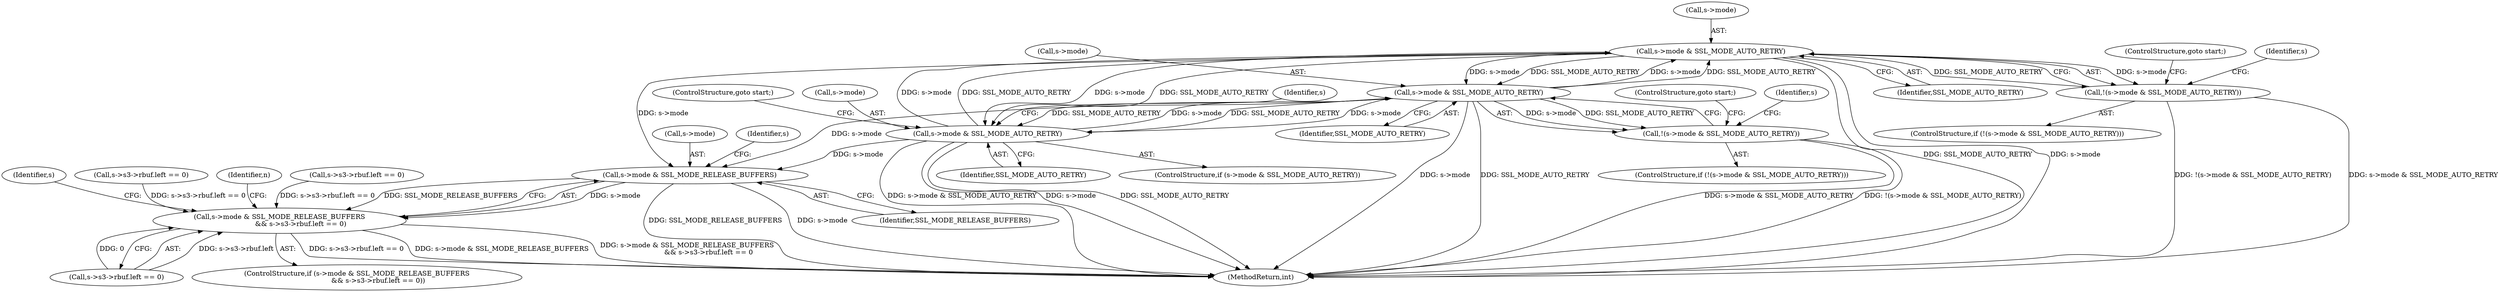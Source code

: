 digraph "0_openssl_e9bbefbf0f24c57645e7ad6a5a71ae649d18ac8e_0@pointer" {
"1001384" [label="(Call,s->mode & SSL_MODE_AUTO_RETRY)"];
"1000842" [label="(Call,s->mode & SSL_MODE_AUTO_RETRY)"];
"1001384" [label="(Call,s->mode & SSL_MODE_AUTO_RETRY)"];
"1000618" [label="(Call,s->mode & SSL_MODE_AUTO_RETRY)"];
"1000502" [label="(Call,s->mode & SSL_MODE_RELEASE_BUFFERS)"];
"1000501" [label="(Call,s->mode & SSL_MODE_RELEASE_BUFFERS\n                    && s->s3->rbuf.left == 0)"];
"1000841" [label="(Call,!(s->mode & SSL_MODE_AUTO_RETRY))"];
"1001383" [label="(Call,!(s->mode & SSL_MODE_AUTO_RETRY))"];
"1000849" [label="(Call,s->s3->rbuf.left == 0)"];
"1000503" [label="(Call,s->mode)"];
"1000846" [label="(Identifier,SSL_MODE_AUTO_RETRY)"];
"1000842" [label="(Call,s->mode & SSL_MODE_AUTO_RETRY)"];
"1000500" [label="(ControlStructure,if (s->mode & SSL_MODE_RELEASE_BUFFERS\n                    && s->s3->rbuf.left == 0))"];
"1000617" [label="(ControlStructure,if (s->mode & SSL_MODE_AUTO_RETRY))"];
"1001388" [label="(Identifier,SSL_MODE_AUTO_RETRY)"];
"1000622" [label="(Identifier,SSL_MODE_AUTO_RETRY)"];
"1000618" [label="(Call,s->mode & SSL_MODE_AUTO_RETRY)"];
"1000517" [label="(Identifier,s)"];
"1001418" [label="(ControlStructure,goto start;)"];
"1000840" [label="(ControlStructure,if (!(s->mode & SSL_MODE_AUTO_RETRY)))"];
"1001395" [label="(Identifier,s)"];
"1001383" [label="(Call,!(s->mode & SSL_MODE_AUTO_RETRY))"];
"1000502" [label="(Call,s->mode & SSL_MODE_RELEASE_BUFFERS)"];
"1001385" [label="(Call,s->mode)"];
"1000626" [label="(Identifier,s)"];
"1000876" [label="(ControlStructure,goto start;)"];
"1000501" [label="(Call,s->mode & SSL_MODE_RELEASE_BUFFERS\n                    && s->s3->rbuf.left == 0)"];
"1000511" [label="(Identifier,s)"];
"1000853" [label="(Identifier,s)"];
"1001382" [label="(ControlStructure,if (!(s->mode & SSL_MODE_AUTO_RETRY)))"];
"1000841" [label="(Call,!(s->mode & SSL_MODE_AUTO_RETRY))"];
"1000843" [label="(Call,s->mode)"];
"1000506" [label="(Identifier,SSL_MODE_RELEASE_BUFFERS)"];
"1001522" [label="(MethodReturn,int)"];
"1000623" [label="(ControlStructure,goto start;)"];
"1001384" [label="(Call,s->mode & SSL_MODE_AUTO_RETRY)"];
"1000619" [label="(Call,s->mode)"];
"1000507" [label="(Call,s->s3->rbuf.left == 0)"];
"1001391" [label="(Call,s->s3->rbuf.left == 0)"];
"1000519" [label="(Identifier,n)"];
"1001384" -> "1001383"  [label="AST: "];
"1001384" -> "1001388"  [label="CFG: "];
"1001385" -> "1001384"  [label="AST: "];
"1001388" -> "1001384"  [label="AST: "];
"1001383" -> "1001384"  [label="CFG: "];
"1001384" -> "1001522"  [label="DDG: SSL_MODE_AUTO_RETRY"];
"1001384" -> "1001522"  [label="DDG: s->mode"];
"1001384" -> "1000502"  [label="DDG: s->mode"];
"1001384" -> "1000618"  [label="DDG: s->mode"];
"1001384" -> "1000618"  [label="DDG: SSL_MODE_AUTO_RETRY"];
"1001384" -> "1000842"  [label="DDG: s->mode"];
"1001384" -> "1000842"  [label="DDG: SSL_MODE_AUTO_RETRY"];
"1001384" -> "1001383"  [label="DDG: s->mode"];
"1001384" -> "1001383"  [label="DDG: SSL_MODE_AUTO_RETRY"];
"1000842" -> "1001384"  [label="DDG: s->mode"];
"1000842" -> "1001384"  [label="DDG: SSL_MODE_AUTO_RETRY"];
"1000618" -> "1001384"  [label="DDG: s->mode"];
"1000618" -> "1001384"  [label="DDG: SSL_MODE_AUTO_RETRY"];
"1000842" -> "1000841"  [label="AST: "];
"1000842" -> "1000846"  [label="CFG: "];
"1000843" -> "1000842"  [label="AST: "];
"1000846" -> "1000842"  [label="AST: "];
"1000841" -> "1000842"  [label="CFG: "];
"1000842" -> "1001522"  [label="DDG: s->mode"];
"1000842" -> "1001522"  [label="DDG: SSL_MODE_AUTO_RETRY"];
"1000842" -> "1000502"  [label="DDG: s->mode"];
"1000842" -> "1000618"  [label="DDG: s->mode"];
"1000842" -> "1000618"  [label="DDG: SSL_MODE_AUTO_RETRY"];
"1000842" -> "1000841"  [label="DDG: s->mode"];
"1000842" -> "1000841"  [label="DDG: SSL_MODE_AUTO_RETRY"];
"1000618" -> "1000842"  [label="DDG: s->mode"];
"1000618" -> "1000842"  [label="DDG: SSL_MODE_AUTO_RETRY"];
"1000618" -> "1000617"  [label="AST: "];
"1000618" -> "1000622"  [label="CFG: "];
"1000619" -> "1000618"  [label="AST: "];
"1000622" -> "1000618"  [label="AST: "];
"1000623" -> "1000618"  [label="CFG: "];
"1000626" -> "1000618"  [label="CFG: "];
"1000618" -> "1001522"  [label="DDG: SSL_MODE_AUTO_RETRY"];
"1000618" -> "1001522"  [label="DDG: s->mode & SSL_MODE_AUTO_RETRY"];
"1000618" -> "1001522"  [label="DDG: s->mode"];
"1000618" -> "1000502"  [label="DDG: s->mode"];
"1000502" -> "1000501"  [label="AST: "];
"1000502" -> "1000506"  [label="CFG: "];
"1000503" -> "1000502"  [label="AST: "];
"1000506" -> "1000502"  [label="AST: "];
"1000511" -> "1000502"  [label="CFG: "];
"1000501" -> "1000502"  [label="CFG: "];
"1000502" -> "1001522"  [label="DDG: SSL_MODE_RELEASE_BUFFERS"];
"1000502" -> "1001522"  [label="DDG: s->mode"];
"1000502" -> "1000501"  [label="DDG: s->mode"];
"1000502" -> "1000501"  [label="DDG: SSL_MODE_RELEASE_BUFFERS"];
"1000501" -> "1000500"  [label="AST: "];
"1000501" -> "1000507"  [label="CFG: "];
"1000507" -> "1000501"  [label="AST: "];
"1000517" -> "1000501"  [label="CFG: "];
"1000519" -> "1000501"  [label="CFG: "];
"1000501" -> "1001522"  [label="DDG: s->s3->rbuf.left == 0"];
"1000501" -> "1001522"  [label="DDG: s->mode & SSL_MODE_RELEASE_BUFFERS"];
"1000501" -> "1001522"  [label="DDG: s->mode & SSL_MODE_RELEASE_BUFFERS\n                    && s->s3->rbuf.left == 0"];
"1000507" -> "1000501"  [label="DDG: s->s3->rbuf.left"];
"1000507" -> "1000501"  [label="DDG: 0"];
"1000849" -> "1000501"  [label="DDG: s->s3->rbuf.left == 0"];
"1001391" -> "1000501"  [label="DDG: s->s3->rbuf.left == 0"];
"1000841" -> "1000840"  [label="AST: "];
"1000853" -> "1000841"  [label="CFG: "];
"1000876" -> "1000841"  [label="CFG: "];
"1000841" -> "1001522"  [label="DDG: s->mode & SSL_MODE_AUTO_RETRY"];
"1000841" -> "1001522"  [label="DDG: !(s->mode & SSL_MODE_AUTO_RETRY)"];
"1001383" -> "1001382"  [label="AST: "];
"1001395" -> "1001383"  [label="CFG: "];
"1001418" -> "1001383"  [label="CFG: "];
"1001383" -> "1001522"  [label="DDG: !(s->mode & SSL_MODE_AUTO_RETRY)"];
"1001383" -> "1001522"  [label="DDG: s->mode & SSL_MODE_AUTO_RETRY"];
}
